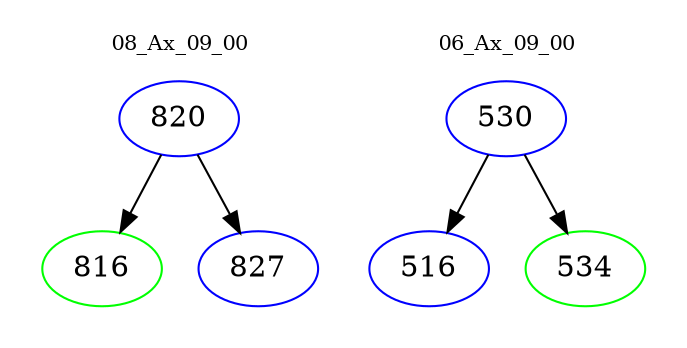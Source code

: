 digraph{
subgraph cluster_0 {
color = white
label = "08_Ax_09_00";
fontsize=10;
T0_820 [label="820", color="blue"]
T0_820 -> T0_816 [color="black"]
T0_816 [label="816", color="green"]
T0_820 -> T0_827 [color="black"]
T0_827 [label="827", color="blue"]
}
subgraph cluster_1 {
color = white
label = "06_Ax_09_00";
fontsize=10;
T1_530 [label="530", color="blue"]
T1_530 -> T1_516 [color="black"]
T1_516 [label="516", color="blue"]
T1_530 -> T1_534 [color="black"]
T1_534 [label="534", color="green"]
}
}
